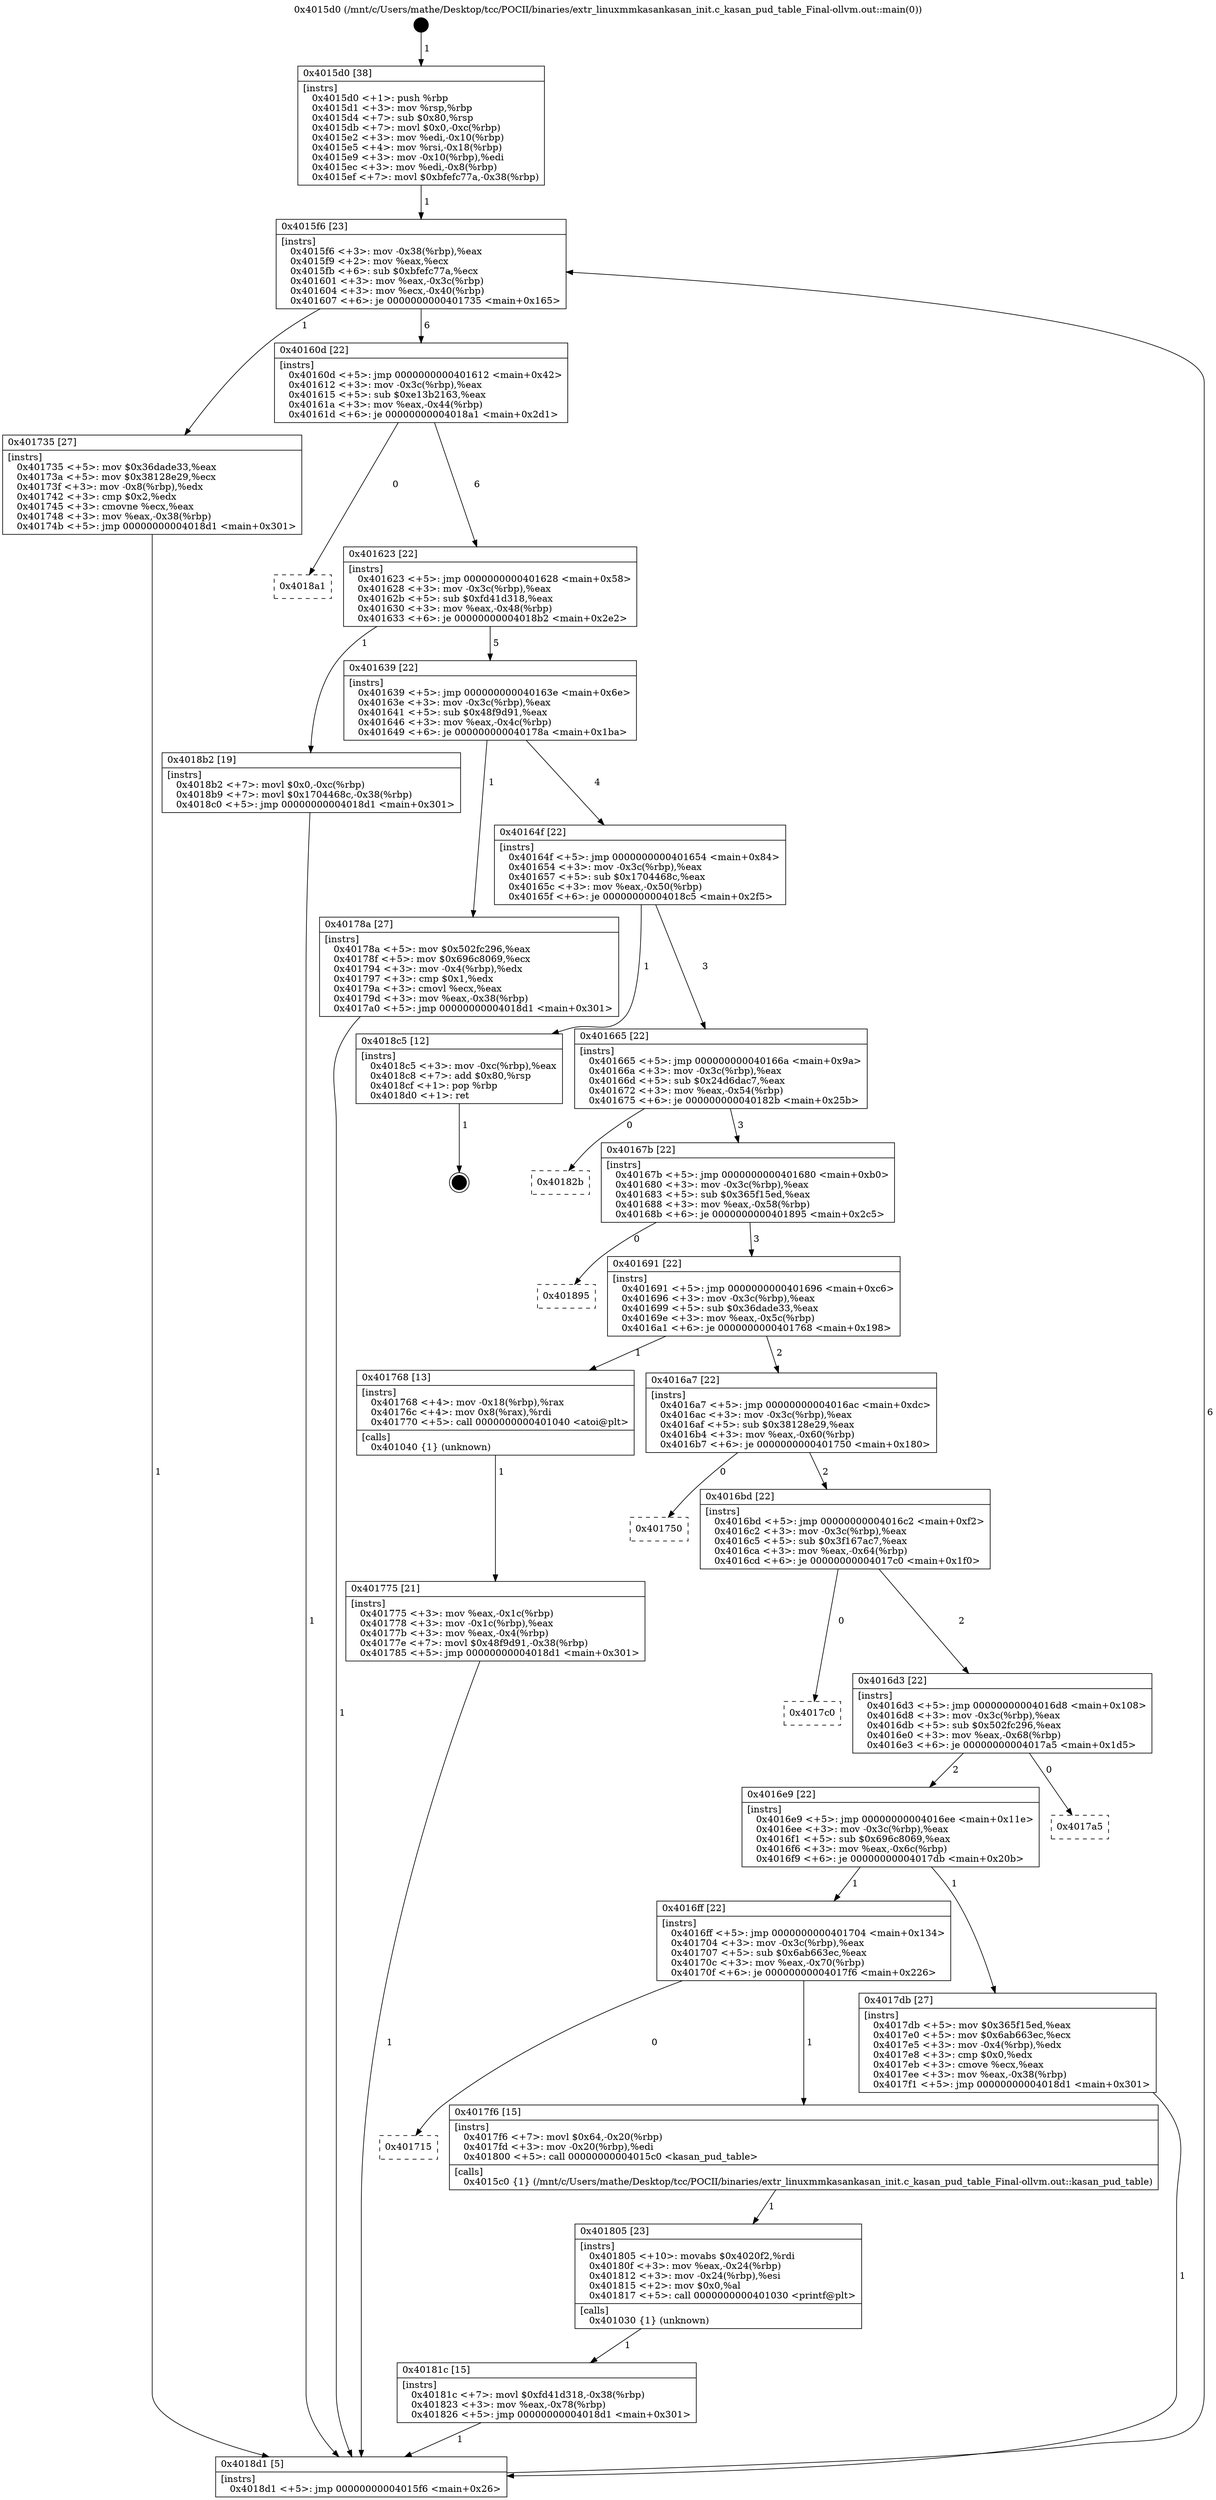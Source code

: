 digraph "0x4015d0" {
  label = "0x4015d0 (/mnt/c/Users/mathe/Desktop/tcc/POCII/binaries/extr_linuxmmkasankasan_init.c_kasan_pud_table_Final-ollvm.out::main(0))"
  labelloc = "t"
  node[shape=record]

  Entry [label="",width=0.3,height=0.3,shape=circle,fillcolor=black,style=filled]
  "0x4015f6" [label="{
     0x4015f6 [23]\l
     | [instrs]\l
     &nbsp;&nbsp;0x4015f6 \<+3\>: mov -0x38(%rbp),%eax\l
     &nbsp;&nbsp;0x4015f9 \<+2\>: mov %eax,%ecx\l
     &nbsp;&nbsp;0x4015fb \<+6\>: sub $0xbfefc77a,%ecx\l
     &nbsp;&nbsp;0x401601 \<+3\>: mov %eax,-0x3c(%rbp)\l
     &nbsp;&nbsp;0x401604 \<+3\>: mov %ecx,-0x40(%rbp)\l
     &nbsp;&nbsp;0x401607 \<+6\>: je 0000000000401735 \<main+0x165\>\l
  }"]
  "0x401735" [label="{
     0x401735 [27]\l
     | [instrs]\l
     &nbsp;&nbsp;0x401735 \<+5\>: mov $0x36dade33,%eax\l
     &nbsp;&nbsp;0x40173a \<+5\>: mov $0x38128e29,%ecx\l
     &nbsp;&nbsp;0x40173f \<+3\>: mov -0x8(%rbp),%edx\l
     &nbsp;&nbsp;0x401742 \<+3\>: cmp $0x2,%edx\l
     &nbsp;&nbsp;0x401745 \<+3\>: cmovne %ecx,%eax\l
     &nbsp;&nbsp;0x401748 \<+3\>: mov %eax,-0x38(%rbp)\l
     &nbsp;&nbsp;0x40174b \<+5\>: jmp 00000000004018d1 \<main+0x301\>\l
  }"]
  "0x40160d" [label="{
     0x40160d [22]\l
     | [instrs]\l
     &nbsp;&nbsp;0x40160d \<+5\>: jmp 0000000000401612 \<main+0x42\>\l
     &nbsp;&nbsp;0x401612 \<+3\>: mov -0x3c(%rbp),%eax\l
     &nbsp;&nbsp;0x401615 \<+5\>: sub $0xe13b2163,%eax\l
     &nbsp;&nbsp;0x40161a \<+3\>: mov %eax,-0x44(%rbp)\l
     &nbsp;&nbsp;0x40161d \<+6\>: je 00000000004018a1 \<main+0x2d1\>\l
  }"]
  "0x4018d1" [label="{
     0x4018d1 [5]\l
     | [instrs]\l
     &nbsp;&nbsp;0x4018d1 \<+5\>: jmp 00000000004015f6 \<main+0x26\>\l
  }"]
  "0x4015d0" [label="{
     0x4015d0 [38]\l
     | [instrs]\l
     &nbsp;&nbsp;0x4015d0 \<+1\>: push %rbp\l
     &nbsp;&nbsp;0x4015d1 \<+3\>: mov %rsp,%rbp\l
     &nbsp;&nbsp;0x4015d4 \<+7\>: sub $0x80,%rsp\l
     &nbsp;&nbsp;0x4015db \<+7\>: movl $0x0,-0xc(%rbp)\l
     &nbsp;&nbsp;0x4015e2 \<+3\>: mov %edi,-0x10(%rbp)\l
     &nbsp;&nbsp;0x4015e5 \<+4\>: mov %rsi,-0x18(%rbp)\l
     &nbsp;&nbsp;0x4015e9 \<+3\>: mov -0x10(%rbp),%edi\l
     &nbsp;&nbsp;0x4015ec \<+3\>: mov %edi,-0x8(%rbp)\l
     &nbsp;&nbsp;0x4015ef \<+7\>: movl $0xbfefc77a,-0x38(%rbp)\l
  }"]
  Exit [label="",width=0.3,height=0.3,shape=circle,fillcolor=black,style=filled,peripheries=2]
  "0x4018a1" [label="{
     0x4018a1\l
  }", style=dashed]
  "0x401623" [label="{
     0x401623 [22]\l
     | [instrs]\l
     &nbsp;&nbsp;0x401623 \<+5\>: jmp 0000000000401628 \<main+0x58\>\l
     &nbsp;&nbsp;0x401628 \<+3\>: mov -0x3c(%rbp),%eax\l
     &nbsp;&nbsp;0x40162b \<+5\>: sub $0xfd41d318,%eax\l
     &nbsp;&nbsp;0x401630 \<+3\>: mov %eax,-0x48(%rbp)\l
     &nbsp;&nbsp;0x401633 \<+6\>: je 00000000004018b2 \<main+0x2e2\>\l
  }"]
  "0x40181c" [label="{
     0x40181c [15]\l
     | [instrs]\l
     &nbsp;&nbsp;0x40181c \<+7\>: movl $0xfd41d318,-0x38(%rbp)\l
     &nbsp;&nbsp;0x401823 \<+3\>: mov %eax,-0x78(%rbp)\l
     &nbsp;&nbsp;0x401826 \<+5\>: jmp 00000000004018d1 \<main+0x301\>\l
  }"]
  "0x4018b2" [label="{
     0x4018b2 [19]\l
     | [instrs]\l
     &nbsp;&nbsp;0x4018b2 \<+7\>: movl $0x0,-0xc(%rbp)\l
     &nbsp;&nbsp;0x4018b9 \<+7\>: movl $0x1704468c,-0x38(%rbp)\l
     &nbsp;&nbsp;0x4018c0 \<+5\>: jmp 00000000004018d1 \<main+0x301\>\l
  }"]
  "0x401639" [label="{
     0x401639 [22]\l
     | [instrs]\l
     &nbsp;&nbsp;0x401639 \<+5\>: jmp 000000000040163e \<main+0x6e\>\l
     &nbsp;&nbsp;0x40163e \<+3\>: mov -0x3c(%rbp),%eax\l
     &nbsp;&nbsp;0x401641 \<+5\>: sub $0x48f9d91,%eax\l
     &nbsp;&nbsp;0x401646 \<+3\>: mov %eax,-0x4c(%rbp)\l
     &nbsp;&nbsp;0x401649 \<+6\>: je 000000000040178a \<main+0x1ba\>\l
  }"]
  "0x401805" [label="{
     0x401805 [23]\l
     | [instrs]\l
     &nbsp;&nbsp;0x401805 \<+10\>: movabs $0x4020f2,%rdi\l
     &nbsp;&nbsp;0x40180f \<+3\>: mov %eax,-0x24(%rbp)\l
     &nbsp;&nbsp;0x401812 \<+3\>: mov -0x24(%rbp),%esi\l
     &nbsp;&nbsp;0x401815 \<+2\>: mov $0x0,%al\l
     &nbsp;&nbsp;0x401817 \<+5\>: call 0000000000401030 \<printf@plt\>\l
     | [calls]\l
     &nbsp;&nbsp;0x401030 \{1\} (unknown)\l
  }"]
  "0x40178a" [label="{
     0x40178a [27]\l
     | [instrs]\l
     &nbsp;&nbsp;0x40178a \<+5\>: mov $0x502fc296,%eax\l
     &nbsp;&nbsp;0x40178f \<+5\>: mov $0x696c8069,%ecx\l
     &nbsp;&nbsp;0x401794 \<+3\>: mov -0x4(%rbp),%edx\l
     &nbsp;&nbsp;0x401797 \<+3\>: cmp $0x1,%edx\l
     &nbsp;&nbsp;0x40179a \<+3\>: cmovl %ecx,%eax\l
     &nbsp;&nbsp;0x40179d \<+3\>: mov %eax,-0x38(%rbp)\l
     &nbsp;&nbsp;0x4017a0 \<+5\>: jmp 00000000004018d1 \<main+0x301\>\l
  }"]
  "0x40164f" [label="{
     0x40164f [22]\l
     | [instrs]\l
     &nbsp;&nbsp;0x40164f \<+5\>: jmp 0000000000401654 \<main+0x84\>\l
     &nbsp;&nbsp;0x401654 \<+3\>: mov -0x3c(%rbp),%eax\l
     &nbsp;&nbsp;0x401657 \<+5\>: sub $0x1704468c,%eax\l
     &nbsp;&nbsp;0x40165c \<+3\>: mov %eax,-0x50(%rbp)\l
     &nbsp;&nbsp;0x40165f \<+6\>: je 00000000004018c5 \<main+0x2f5\>\l
  }"]
  "0x401715" [label="{
     0x401715\l
  }", style=dashed]
  "0x4018c5" [label="{
     0x4018c5 [12]\l
     | [instrs]\l
     &nbsp;&nbsp;0x4018c5 \<+3\>: mov -0xc(%rbp),%eax\l
     &nbsp;&nbsp;0x4018c8 \<+7\>: add $0x80,%rsp\l
     &nbsp;&nbsp;0x4018cf \<+1\>: pop %rbp\l
     &nbsp;&nbsp;0x4018d0 \<+1\>: ret\l
  }"]
  "0x401665" [label="{
     0x401665 [22]\l
     | [instrs]\l
     &nbsp;&nbsp;0x401665 \<+5\>: jmp 000000000040166a \<main+0x9a\>\l
     &nbsp;&nbsp;0x40166a \<+3\>: mov -0x3c(%rbp),%eax\l
     &nbsp;&nbsp;0x40166d \<+5\>: sub $0x24d6dac7,%eax\l
     &nbsp;&nbsp;0x401672 \<+3\>: mov %eax,-0x54(%rbp)\l
     &nbsp;&nbsp;0x401675 \<+6\>: je 000000000040182b \<main+0x25b\>\l
  }"]
  "0x4017f6" [label="{
     0x4017f6 [15]\l
     | [instrs]\l
     &nbsp;&nbsp;0x4017f6 \<+7\>: movl $0x64,-0x20(%rbp)\l
     &nbsp;&nbsp;0x4017fd \<+3\>: mov -0x20(%rbp),%edi\l
     &nbsp;&nbsp;0x401800 \<+5\>: call 00000000004015c0 \<kasan_pud_table\>\l
     | [calls]\l
     &nbsp;&nbsp;0x4015c0 \{1\} (/mnt/c/Users/mathe/Desktop/tcc/POCII/binaries/extr_linuxmmkasankasan_init.c_kasan_pud_table_Final-ollvm.out::kasan_pud_table)\l
  }"]
  "0x40182b" [label="{
     0x40182b\l
  }", style=dashed]
  "0x40167b" [label="{
     0x40167b [22]\l
     | [instrs]\l
     &nbsp;&nbsp;0x40167b \<+5\>: jmp 0000000000401680 \<main+0xb0\>\l
     &nbsp;&nbsp;0x401680 \<+3\>: mov -0x3c(%rbp),%eax\l
     &nbsp;&nbsp;0x401683 \<+5\>: sub $0x365f15ed,%eax\l
     &nbsp;&nbsp;0x401688 \<+3\>: mov %eax,-0x58(%rbp)\l
     &nbsp;&nbsp;0x40168b \<+6\>: je 0000000000401895 \<main+0x2c5\>\l
  }"]
  "0x4016ff" [label="{
     0x4016ff [22]\l
     | [instrs]\l
     &nbsp;&nbsp;0x4016ff \<+5\>: jmp 0000000000401704 \<main+0x134\>\l
     &nbsp;&nbsp;0x401704 \<+3\>: mov -0x3c(%rbp),%eax\l
     &nbsp;&nbsp;0x401707 \<+5\>: sub $0x6ab663ec,%eax\l
     &nbsp;&nbsp;0x40170c \<+3\>: mov %eax,-0x70(%rbp)\l
     &nbsp;&nbsp;0x40170f \<+6\>: je 00000000004017f6 \<main+0x226\>\l
  }"]
  "0x401895" [label="{
     0x401895\l
  }", style=dashed]
  "0x401691" [label="{
     0x401691 [22]\l
     | [instrs]\l
     &nbsp;&nbsp;0x401691 \<+5\>: jmp 0000000000401696 \<main+0xc6\>\l
     &nbsp;&nbsp;0x401696 \<+3\>: mov -0x3c(%rbp),%eax\l
     &nbsp;&nbsp;0x401699 \<+5\>: sub $0x36dade33,%eax\l
     &nbsp;&nbsp;0x40169e \<+3\>: mov %eax,-0x5c(%rbp)\l
     &nbsp;&nbsp;0x4016a1 \<+6\>: je 0000000000401768 \<main+0x198\>\l
  }"]
  "0x4017db" [label="{
     0x4017db [27]\l
     | [instrs]\l
     &nbsp;&nbsp;0x4017db \<+5\>: mov $0x365f15ed,%eax\l
     &nbsp;&nbsp;0x4017e0 \<+5\>: mov $0x6ab663ec,%ecx\l
     &nbsp;&nbsp;0x4017e5 \<+3\>: mov -0x4(%rbp),%edx\l
     &nbsp;&nbsp;0x4017e8 \<+3\>: cmp $0x0,%edx\l
     &nbsp;&nbsp;0x4017eb \<+3\>: cmove %ecx,%eax\l
     &nbsp;&nbsp;0x4017ee \<+3\>: mov %eax,-0x38(%rbp)\l
     &nbsp;&nbsp;0x4017f1 \<+5\>: jmp 00000000004018d1 \<main+0x301\>\l
  }"]
  "0x401768" [label="{
     0x401768 [13]\l
     | [instrs]\l
     &nbsp;&nbsp;0x401768 \<+4\>: mov -0x18(%rbp),%rax\l
     &nbsp;&nbsp;0x40176c \<+4\>: mov 0x8(%rax),%rdi\l
     &nbsp;&nbsp;0x401770 \<+5\>: call 0000000000401040 \<atoi@plt\>\l
     | [calls]\l
     &nbsp;&nbsp;0x401040 \{1\} (unknown)\l
  }"]
  "0x4016a7" [label="{
     0x4016a7 [22]\l
     | [instrs]\l
     &nbsp;&nbsp;0x4016a7 \<+5\>: jmp 00000000004016ac \<main+0xdc\>\l
     &nbsp;&nbsp;0x4016ac \<+3\>: mov -0x3c(%rbp),%eax\l
     &nbsp;&nbsp;0x4016af \<+5\>: sub $0x38128e29,%eax\l
     &nbsp;&nbsp;0x4016b4 \<+3\>: mov %eax,-0x60(%rbp)\l
     &nbsp;&nbsp;0x4016b7 \<+6\>: je 0000000000401750 \<main+0x180\>\l
  }"]
  "0x401775" [label="{
     0x401775 [21]\l
     | [instrs]\l
     &nbsp;&nbsp;0x401775 \<+3\>: mov %eax,-0x1c(%rbp)\l
     &nbsp;&nbsp;0x401778 \<+3\>: mov -0x1c(%rbp),%eax\l
     &nbsp;&nbsp;0x40177b \<+3\>: mov %eax,-0x4(%rbp)\l
     &nbsp;&nbsp;0x40177e \<+7\>: movl $0x48f9d91,-0x38(%rbp)\l
     &nbsp;&nbsp;0x401785 \<+5\>: jmp 00000000004018d1 \<main+0x301\>\l
  }"]
  "0x4016e9" [label="{
     0x4016e9 [22]\l
     | [instrs]\l
     &nbsp;&nbsp;0x4016e9 \<+5\>: jmp 00000000004016ee \<main+0x11e\>\l
     &nbsp;&nbsp;0x4016ee \<+3\>: mov -0x3c(%rbp),%eax\l
     &nbsp;&nbsp;0x4016f1 \<+5\>: sub $0x696c8069,%eax\l
     &nbsp;&nbsp;0x4016f6 \<+3\>: mov %eax,-0x6c(%rbp)\l
     &nbsp;&nbsp;0x4016f9 \<+6\>: je 00000000004017db \<main+0x20b\>\l
  }"]
  "0x401750" [label="{
     0x401750\l
  }", style=dashed]
  "0x4016bd" [label="{
     0x4016bd [22]\l
     | [instrs]\l
     &nbsp;&nbsp;0x4016bd \<+5\>: jmp 00000000004016c2 \<main+0xf2\>\l
     &nbsp;&nbsp;0x4016c2 \<+3\>: mov -0x3c(%rbp),%eax\l
     &nbsp;&nbsp;0x4016c5 \<+5\>: sub $0x3f167ac7,%eax\l
     &nbsp;&nbsp;0x4016ca \<+3\>: mov %eax,-0x64(%rbp)\l
     &nbsp;&nbsp;0x4016cd \<+6\>: je 00000000004017c0 \<main+0x1f0\>\l
  }"]
  "0x4017a5" [label="{
     0x4017a5\l
  }", style=dashed]
  "0x4017c0" [label="{
     0x4017c0\l
  }", style=dashed]
  "0x4016d3" [label="{
     0x4016d3 [22]\l
     | [instrs]\l
     &nbsp;&nbsp;0x4016d3 \<+5\>: jmp 00000000004016d8 \<main+0x108\>\l
     &nbsp;&nbsp;0x4016d8 \<+3\>: mov -0x3c(%rbp),%eax\l
     &nbsp;&nbsp;0x4016db \<+5\>: sub $0x502fc296,%eax\l
     &nbsp;&nbsp;0x4016e0 \<+3\>: mov %eax,-0x68(%rbp)\l
     &nbsp;&nbsp;0x4016e3 \<+6\>: je 00000000004017a5 \<main+0x1d5\>\l
  }"]
  Entry -> "0x4015d0" [label=" 1"]
  "0x4015f6" -> "0x401735" [label=" 1"]
  "0x4015f6" -> "0x40160d" [label=" 6"]
  "0x401735" -> "0x4018d1" [label=" 1"]
  "0x4015d0" -> "0x4015f6" [label=" 1"]
  "0x4018d1" -> "0x4015f6" [label=" 6"]
  "0x4018c5" -> Exit [label=" 1"]
  "0x40160d" -> "0x4018a1" [label=" 0"]
  "0x40160d" -> "0x401623" [label=" 6"]
  "0x4018b2" -> "0x4018d1" [label=" 1"]
  "0x401623" -> "0x4018b2" [label=" 1"]
  "0x401623" -> "0x401639" [label=" 5"]
  "0x40181c" -> "0x4018d1" [label=" 1"]
  "0x401639" -> "0x40178a" [label=" 1"]
  "0x401639" -> "0x40164f" [label=" 4"]
  "0x401805" -> "0x40181c" [label=" 1"]
  "0x40164f" -> "0x4018c5" [label=" 1"]
  "0x40164f" -> "0x401665" [label=" 3"]
  "0x4017f6" -> "0x401805" [label=" 1"]
  "0x401665" -> "0x40182b" [label=" 0"]
  "0x401665" -> "0x40167b" [label=" 3"]
  "0x4016ff" -> "0x401715" [label=" 0"]
  "0x40167b" -> "0x401895" [label=" 0"]
  "0x40167b" -> "0x401691" [label=" 3"]
  "0x4016ff" -> "0x4017f6" [label=" 1"]
  "0x401691" -> "0x401768" [label=" 1"]
  "0x401691" -> "0x4016a7" [label=" 2"]
  "0x401768" -> "0x401775" [label=" 1"]
  "0x401775" -> "0x4018d1" [label=" 1"]
  "0x40178a" -> "0x4018d1" [label=" 1"]
  "0x4017db" -> "0x4018d1" [label=" 1"]
  "0x4016a7" -> "0x401750" [label=" 0"]
  "0x4016a7" -> "0x4016bd" [label=" 2"]
  "0x4016e9" -> "0x4017db" [label=" 1"]
  "0x4016bd" -> "0x4017c0" [label=" 0"]
  "0x4016bd" -> "0x4016d3" [label=" 2"]
  "0x4016e9" -> "0x4016ff" [label=" 1"]
  "0x4016d3" -> "0x4017a5" [label=" 0"]
  "0x4016d3" -> "0x4016e9" [label=" 2"]
}
